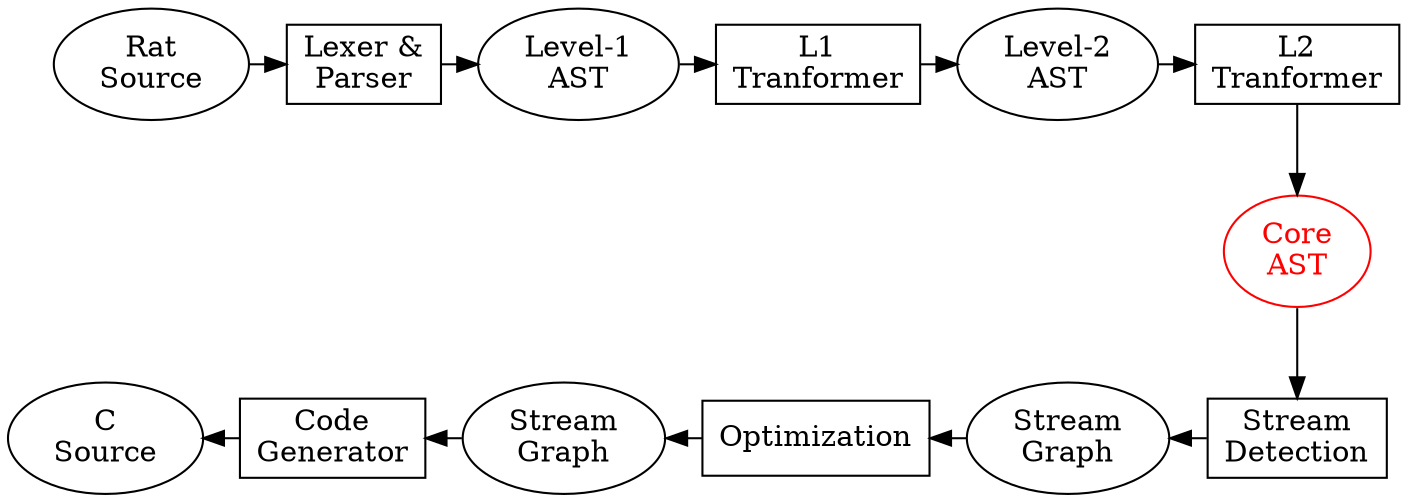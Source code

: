 digraph G {
        {
                rank = min;
                rankdir=LR;
                src;
                lp;
                l1;
                t1;
                l2;
                t2;
        }
        {
                rank = max;
                rankdir=LR;
                sd;
                sg1;
                opt;
                sg2;
                cgen;
                ccode;
        }
                
        node[shape=ellipse];

        src[label="Rat\nSource"];
        lp[label="Lexer &\nParser", shape=box];
        l1[label="Level-1\nAST"];
        t1[label="L1\nTranformer", shape=box];
        l2[label="Level-2\nAST"];
        t2[label="L2\nTranformer", shape=box];
        core[label="Core\nAST", color=red, fontcolor=red];
        sd[label="Stream\nDetection", shape=box];
        sg1[label="Stream\nGraph"];
        opt[label="Optimization", shape=box];
        sg2[label="Stream\nGraph"];
        cgen[label="Code\nGenerator", shape=box];
        ccode[label="C\nSource"];

        src -> lp;
        lp -> l1;
        l1 -> t1;
        t1 -> l2;
        l2 -> t2;
        t2 -> core;
        ccode -> cgen[dir=back];
        cgen -> sg2[dir=back];
        sg2 -> opt[dir=back];
        opt -> sg1[dir=back];
        sg1 -> sd[dir=back];
        sd -> core[dir=back];
}